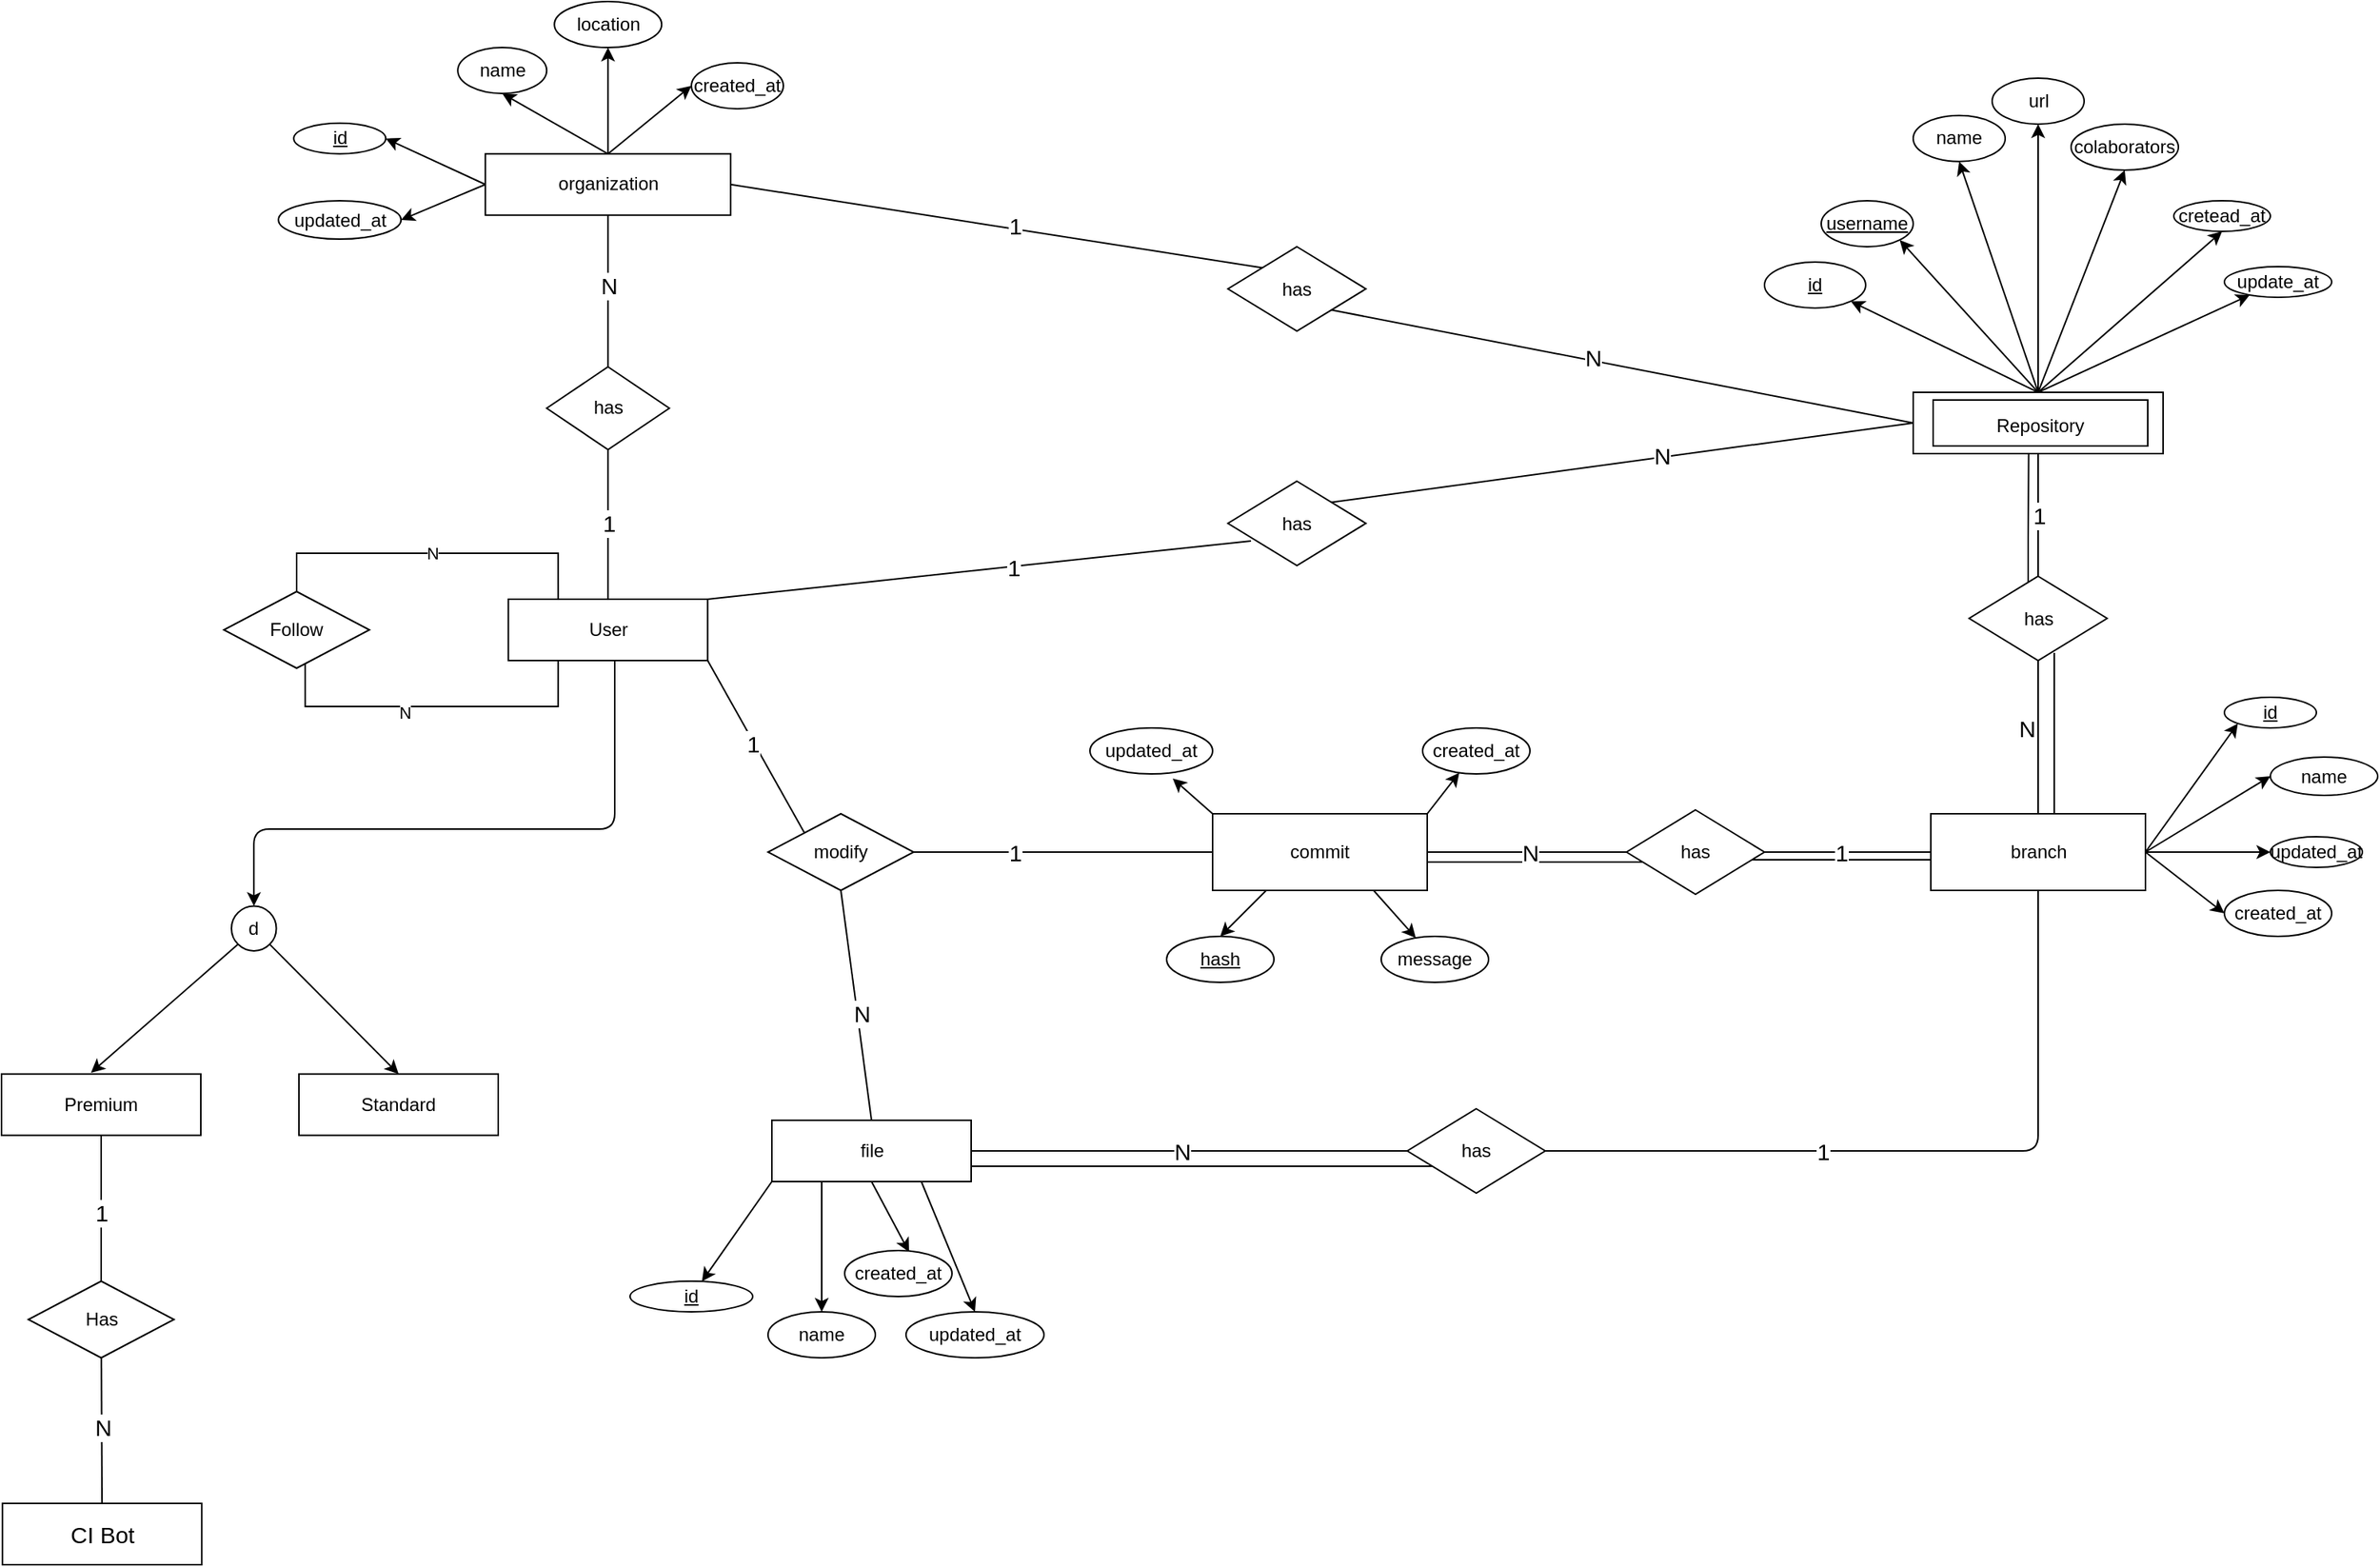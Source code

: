 <mxfile version="14.7.7" type="github">
  <diagram id="TYsEaEMNFWNOag3v1iif" name="Page-1">
    <mxGraphModel dx="2500" dy="954" grid="1" gridSize="10" guides="1" tooltips="1" connect="1" arrows="1" fold="1" page="1" pageScale="1" pageWidth="827" pageHeight="1169" math="0" shadow="0">
      <root>
        <mxCell id="0" />
        <mxCell id="1" parent="0" />
        <mxCell id="EZ2-l9n4eVcmhHuR-73A-8" style="edgeStyle=orthogonalEdgeStyle;rounded=1;orthogonalLoop=1;jettySize=auto;html=1;entryX=0.5;entryY=0;entryDx=0;entryDy=0;" parent="1" source="ldGf9XZsLyRZcBgSeUy8-1" target="EZ2-l9n4eVcmhHuR-73A-7" edge="1">
          <mxGeometry relative="1" as="geometry">
            <Array as="points">
              <mxPoint x="160" y="550" />
              <mxPoint x="-75" y="550" />
            </Array>
          </mxGeometry>
        </mxCell>
        <mxCell id="Y0P9biqU0XknDKCg1FIJ-3" style="edgeStyle=orthogonalEdgeStyle;rounded=0;orthogonalLoop=1;jettySize=auto;html=1;entryX=0.5;entryY=0;entryDx=0;entryDy=0;endArrow=none;endFill=0;exitX=0.25;exitY=0;exitDx=0;exitDy=0;" edge="1" parent="1" source="ldGf9XZsLyRZcBgSeUy8-1" target="Y0P9biqU0XknDKCg1FIJ-2">
          <mxGeometry relative="1" as="geometry">
            <mxPoint x="115.62" y="400" as="sourcePoint" />
            <mxPoint x="-31.26" y="400" as="targetPoint" />
            <Array as="points">
              <mxPoint x="123" y="370" />
              <mxPoint x="-47" y="370" />
            </Array>
          </mxGeometry>
        </mxCell>
        <mxCell id="Y0P9biqU0XknDKCg1FIJ-5" value="N" style="edgeLabel;html=1;align=center;verticalAlign=middle;resizable=0;points=[];" vertex="1" connectable="0" parent="Y0P9biqU0XknDKCg1FIJ-3">
          <mxGeometry x="-0.267" relative="1" as="geometry">
            <mxPoint x="-30" as="offset" />
          </mxGeometry>
        </mxCell>
        <mxCell id="ldGf9XZsLyRZcBgSeUy8-1" value="User" style="whiteSpace=wrap;html=1;align=center;" parent="1" vertex="1">
          <mxGeometry x="90.62" y="400" width="130" height="40" as="geometry" />
        </mxCell>
        <mxCell id="EZ2-l9n4eVcmhHuR-73A-34" style="rounded=1;orthogonalLoop=1;jettySize=auto;html=1;entryX=1;entryY=0;entryDx=0;entryDy=0;fontSize=15;startArrow=none;startFill=0;endArrow=none;endFill=0;exitX=0.167;exitY=0.709;exitDx=0;exitDy=0;exitPerimeter=0;" parent="1" source="ldGf9XZsLyRZcBgSeUy8-25" target="ldGf9XZsLyRZcBgSeUy8-1" edge="1">
          <mxGeometry relative="1" as="geometry" />
        </mxCell>
        <mxCell id="EZ2-l9n4eVcmhHuR-73A-48" value="1" style="edgeLabel;html=1;align=center;verticalAlign=middle;resizable=0;points=[];fontSize=15;" parent="EZ2-l9n4eVcmhHuR-73A-34" vertex="1" connectable="0">
          <mxGeometry x="-0.126" relative="1" as="geometry">
            <mxPoint as="offset" />
          </mxGeometry>
        </mxCell>
        <mxCell id="EZ2-l9n4eVcmhHuR-73A-46" style="edgeStyle=none;rounded=1;orthogonalLoop=1;jettySize=auto;html=1;exitX=1;exitY=0;exitDx=0;exitDy=0;entryX=0;entryY=0.5;entryDx=0;entryDy=0;fontSize=15;startArrow=none;startFill=0;endArrow=none;endFill=0;" parent="1" source="ldGf9XZsLyRZcBgSeUy8-25" target="ldGf9XZsLyRZcBgSeUy8-41" edge="1">
          <mxGeometry relative="1" as="geometry" />
        </mxCell>
        <mxCell id="EZ2-l9n4eVcmhHuR-73A-47" value="N" style="edgeLabel;html=1;align=center;verticalAlign=middle;resizable=0;points=[];fontSize=15;" parent="EZ2-l9n4eVcmhHuR-73A-46" vertex="1" connectable="0">
          <mxGeometry x="0.2" y="1" relative="1" as="geometry">
            <mxPoint x="-13" y="1" as="offset" />
          </mxGeometry>
        </mxCell>
        <mxCell id="ldGf9XZsLyRZcBgSeUy8-25" value="has" style="shape=rhombus;perimeter=rhombusPerimeter;whiteSpace=wrap;html=1;align=center;" parent="1" vertex="1">
          <mxGeometry x="560" y="323" width="90" height="55" as="geometry" />
        </mxCell>
        <mxCell id="EZ2-l9n4eVcmhHuR-73A-33" style="rounded=1;orthogonalLoop=1;jettySize=auto;html=1;entryX=1;entryY=1;entryDx=0;entryDy=0;fontSize=15;startArrow=none;startFill=0;endArrow=none;endFill=0;exitX=0;exitY=0;exitDx=0;exitDy=0;" parent="1" source="ldGf9XZsLyRZcBgSeUy8-39" target="ldGf9XZsLyRZcBgSeUy8-1" edge="1">
          <mxGeometry relative="1" as="geometry" />
        </mxCell>
        <mxCell id="EZ2-l9n4eVcmhHuR-73A-57" value="1" style="edgeLabel;html=1;align=center;verticalAlign=middle;resizable=0;points=[];fontSize=15;" parent="EZ2-l9n4eVcmhHuR-73A-33" vertex="1" connectable="0">
          <mxGeometry x="-0.208" relative="1" as="geometry">
            <mxPoint x="-9" y="-14" as="offset" />
          </mxGeometry>
        </mxCell>
        <mxCell id="Y0P9biqU0XknDKCg1FIJ-7" style="edgeStyle=orthogonalEdgeStyle;rounded=0;orthogonalLoop=1;jettySize=auto;html=1;entryX=0;entryY=0.5;entryDx=0;entryDy=0;endArrow=none;endFill=0;" edge="1" parent="1" source="ldGf9XZsLyRZcBgSeUy8-39" target="ldGf9XZsLyRZcBgSeUy8-68">
          <mxGeometry relative="1" as="geometry" />
        </mxCell>
        <mxCell id="Y0P9biqU0XknDKCg1FIJ-8" value="1" style="edgeLabel;html=1;align=center;verticalAlign=middle;resizable=0;points=[];fontSize=15;" vertex="1" connectable="0" parent="Y0P9biqU0XknDKCg1FIJ-7">
          <mxGeometry x="-0.423" y="-3" relative="1" as="geometry">
            <mxPoint x="9" y="-3" as="offset" />
          </mxGeometry>
        </mxCell>
        <mxCell id="ldGf9XZsLyRZcBgSeUy8-39" value="modify" style="shape=rhombus;perimeter=rhombusPerimeter;whiteSpace=wrap;html=1;align=center;" parent="1" vertex="1">
          <mxGeometry x="260" y="540" width="95" height="50" as="geometry" />
        </mxCell>
        <mxCell id="ldGf9XZsLyRZcBgSeUy8-50" style="edgeStyle=none;rounded=0;orthogonalLoop=1;jettySize=auto;html=1;entryX=1;entryY=1;entryDx=0;entryDy=0;exitX=0.5;exitY=0;exitDx=0;exitDy=0;" parent="1" source="ldGf9XZsLyRZcBgSeUy8-41" target="ldGf9XZsLyRZcBgSeUy8-49" edge="1">
          <mxGeometry relative="1" as="geometry">
            <mxPoint x="1060" y="250" as="sourcePoint" />
            <mxPoint x="917" y="216" as="targetPoint" />
          </mxGeometry>
        </mxCell>
        <mxCell id="ldGf9XZsLyRZcBgSeUy8-51" style="edgeStyle=none;rounded=0;orthogonalLoop=1;jettySize=auto;html=1;exitX=0.5;exitY=0;exitDx=0;exitDy=0;entryX=0.5;entryY=1;entryDx=0;entryDy=0;" parent="1" source="ldGf9XZsLyRZcBgSeUy8-41" target="ldGf9XZsLyRZcBgSeUy8-47" edge="1">
          <mxGeometry relative="1" as="geometry" />
        </mxCell>
        <mxCell id="ldGf9XZsLyRZcBgSeUy8-52" style="edgeStyle=none;rounded=0;orthogonalLoop=1;jettySize=auto;html=1;entryX=0.5;entryY=1;entryDx=0;entryDy=0;exitX=0.5;exitY=0;exitDx=0;exitDy=0;" parent="1" source="ldGf9XZsLyRZcBgSeUy8-41" target="ldGf9XZsLyRZcBgSeUy8-46" edge="1">
          <mxGeometry relative="1" as="geometry">
            <mxPoint x="1070" y="196" as="targetPoint" />
          </mxGeometry>
        </mxCell>
        <mxCell id="ldGf9XZsLyRZcBgSeUy8-53" style="edgeStyle=none;rounded=0;orthogonalLoop=1;jettySize=auto;html=1;entryX=0.5;entryY=1;entryDx=0;entryDy=0;exitX=0.5;exitY=0;exitDx=0;exitDy=0;" parent="1" source="ldGf9XZsLyRZcBgSeUy8-41" target="ldGf9XZsLyRZcBgSeUy8-45" edge="1">
          <mxGeometry relative="1" as="geometry">
            <mxPoint x="1100" y="230" as="sourcePoint" />
          </mxGeometry>
        </mxCell>
        <mxCell id="ldGf9XZsLyRZcBgSeUy8-54" style="edgeStyle=none;rounded=0;orthogonalLoop=1;jettySize=auto;html=1;exitX=0.5;exitY=0;exitDx=0;exitDy=0;entryX=0.5;entryY=1;entryDx=0;entryDy=0;" parent="1" source="ldGf9XZsLyRZcBgSeUy8-41" target="ldGf9XZsLyRZcBgSeUy8-44" edge="1">
          <mxGeometry relative="1" as="geometry" />
        </mxCell>
        <mxCell id="ldGf9XZsLyRZcBgSeUy8-55" style="edgeStyle=none;rounded=0;orthogonalLoop=1;jettySize=auto;html=1;exitX=0.5;exitY=0;exitDx=0;exitDy=0;" parent="1" source="ldGf9XZsLyRZcBgSeUy8-41" target="ldGf9XZsLyRZcBgSeUy8-43" edge="1">
          <mxGeometry relative="1" as="geometry" />
        </mxCell>
        <mxCell id="ldGf9XZsLyRZcBgSeUy8-43" value="update_at" style="ellipse;whiteSpace=wrap;html=1;align=center;" parent="1" vertex="1">
          <mxGeometry x="1210" y="183" width="70" height="20" as="geometry" />
        </mxCell>
        <mxCell id="ldGf9XZsLyRZcBgSeUy8-44" value="cretead_at" style="ellipse;whiteSpace=wrap;html=1;align=center;" parent="1" vertex="1">
          <mxGeometry x="1177" y="140" width="63" height="20" as="geometry" />
        </mxCell>
        <mxCell id="ldGf9XZsLyRZcBgSeUy8-45" value="colaborators" style="ellipse;whiteSpace=wrap;html=1;align=center;" parent="1" vertex="1">
          <mxGeometry x="1110" y="90" width="70" height="30" as="geometry" />
        </mxCell>
        <mxCell id="ldGf9XZsLyRZcBgSeUy8-46" value="url" style="ellipse;whiteSpace=wrap;html=1;align=center;" parent="1" vertex="1">
          <mxGeometry x="1058.5" y="60" width="60" height="30" as="geometry" />
        </mxCell>
        <mxCell id="ldGf9XZsLyRZcBgSeUy8-47" value="name" style="ellipse;whiteSpace=wrap;html=1;align=center;" parent="1" vertex="1">
          <mxGeometry x="1007" y="84.38" width="60" height="30" as="geometry" />
        </mxCell>
        <mxCell id="ldGf9XZsLyRZcBgSeUy8-49" value="id" style="ellipse;whiteSpace=wrap;html=1;align=center;fontStyle=4;" parent="1" vertex="1">
          <mxGeometry x="910" y="180" width="66" height="30" as="geometry" />
        </mxCell>
        <mxCell id="ldGf9XZsLyRZcBgSeUy8-62" style="edgeStyle=none;rounded=0;orthogonalLoop=1;jettySize=auto;html=1;exitX=0;exitY=1;exitDx=0;exitDy=0;" parent="1" source="ldGf9XZsLyRZcBgSeUy8-56" target="ldGf9XZsLyRZcBgSeUy8-61" edge="1">
          <mxGeometry relative="1" as="geometry" />
        </mxCell>
        <mxCell id="ldGf9XZsLyRZcBgSeUy8-63" style="edgeStyle=none;rounded=0;orthogonalLoop=1;jettySize=auto;html=1;exitX=0.25;exitY=1;exitDx=0;exitDy=0;entryX=0.5;entryY=0;entryDx=0;entryDy=0;" parent="1" source="ldGf9XZsLyRZcBgSeUy8-56" target="ldGf9XZsLyRZcBgSeUy8-59" edge="1">
          <mxGeometry relative="1" as="geometry" />
        </mxCell>
        <mxCell id="ldGf9XZsLyRZcBgSeUy8-64" style="edgeStyle=none;rounded=0;orthogonalLoop=1;jettySize=auto;html=1;exitX=0.5;exitY=1;exitDx=0;exitDy=0;entryX=0.6;entryY=0.033;entryDx=0;entryDy=0;entryPerimeter=0;" parent="1" source="ldGf9XZsLyRZcBgSeUy8-56" target="ldGf9XZsLyRZcBgSeUy8-58" edge="1">
          <mxGeometry relative="1" as="geometry" />
        </mxCell>
        <mxCell id="ldGf9XZsLyRZcBgSeUy8-65" style="edgeStyle=none;rounded=0;orthogonalLoop=1;jettySize=auto;html=1;exitX=0.75;exitY=1;exitDx=0;exitDy=0;entryX=0.5;entryY=0;entryDx=0;entryDy=0;" parent="1" source="ldGf9XZsLyRZcBgSeUy8-56" target="ldGf9XZsLyRZcBgSeUy8-57" edge="1">
          <mxGeometry relative="1" as="geometry" />
        </mxCell>
        <mxCell id="EZ2-l9n4eVcmhHuR-73A-3" style="edgeStyle=orthogonalEdgeStyle;rounded=1;orthogonalLoop=1;jettySize=auto;html=1;exitX=1;exitY=0.5;exitDx=0;exitDy=0;entryX=0;entryY=0.5;entryDx=0;entryDy=0;endArrow=none;endFill=0;" parent="1" source="ldGf9XZsLyRZcBgSeUy8-56" target="EZ2-l9n4eVcmhHuR-73A-1" edge="1">
          <mxGeometry relative="1" as="geometry" />
        </mxCell>
        <mxCell id="EZ2-l9n4eVcmhHuR-73A-60" value="N" style="edgeLabel;html=1;align=center;verticalAlign=middle;resizable=0;points=[];fontSize=15;" parent="EZ2-l9n4eVcmhHuR-73A-3" vertex="1" connectable="0">
          <mxGeometry x="-0.083" relative="1" as="geometry">
            <mxPoint x="7" as="offset" />
          </mxGeometry>
        </mxCell>
        <mxCell id="Y0P9biqU0XknDKCg1FIJ-17" style="edgeStyle=orthogonalEdgeStyle;rounded=0;orthogonalLoop=1;jettySize=auto;html=1;entryX=0;entryY=0.5;entryDx=0;entryDy=0;fontSize=15;endArrow=none;endFill=0;" edge="1" parent="1" source="ldGf9XZsLyRZcBgSeUy8-56" target="EZ2-l9n4eVcmhHuR-73A-1">
          <mxGeometry relative="1" as="geometry">
            <Array as="points">
              <mxPoint x="700" y="770" />
              <mxPoint x="700" y="760" />
            </Array>
          </mxGeometry>
        </mxCell>
        <mxCell id="ldGf9XZsLyRZcBgSeUy8-56" value="file " style="whiteSpace=wrap;html=1;align=center;" parent="1" vertex="1">
          <mxGeometry x="262.5" y="740" width="130" height="40" as="geometry" />
        </mxCell>
        <mxCell id="ldGf9XZsLyRZcBgSeUy8-57" value="updated_at" style="ellipse;whiteSpace=wrap;html=1;align=center;" parent="1" vertex="1">
          <mxGeometry x="350" y="865" width="90" height="30" as="geometry" />
        </mxCell>
        <mxCell id="ldGf9XZsLyRZcBgSeUy8-58" value="created_at" style="ellipse;whiteSpace=wrap;html=1;align=center;" parent="1" vertex="1">
          <mxGeometry x="310" y="825" width="70" height="30" as="geometry" />
        </mxCell>
        <mxCell id="ldGf9XZsLyRZcBgSeUy8-59" value="name" style="ellipse;whiteSpace=wrap;html=1;align=center;" parent="1" vertex="1">
          <mxGeometry x="260" y="865" width="70" height="30" as="geometry" />
        </mxCell>
        <mxCell id="ldGf9XZsLyRZcBgSeUy8-61" value="id" style="ellipse;whiteSpace=wrap;html=1;align=center;fontStyle=4;" parent="1" vertex="1">
          <mxGeometry x="170" y="845" width="80" height="20" as="geometry" />
        </mxCell>
        <mxCell id="ldGf9XZsLyRZcBgSeUy8-67" value="" style="endArrow=none;html=1;rounded=0;entryX=0.5;entryY=0;entryDx=0;entryDy=0;exitX=0.5;exitY=1;exitDx=0;exitDy=0;" parent="1" source="ldGf9XZsLyRZcBgSeUy8-39" target="ldGf9XZsLyRZcBgSeUy8-56" edge="1">
          <mxGeometry relative="1" as="geometry">
            <mxPoint x="334.5" y="585" as="sourcePoint" />
            <mxPoint x="334.5" y="725" as="targetPoint" />
          </mxGeometry>
        </mxCell>
        <mxCell id="EZ2-l9n4eVcmhHuR-73A-56" value="N" style="edgeLabel;html=1;align=center;verticalAlign=middle;resizable=0;points=[];fontSize=15;" parent="ldGf9XZsLyRZcBgSeUy8-67" vertex="1" connectable="0">
          <mxGeometry x="0.32" y="1" relative="1" as="geometry">
            <mxPoint x="-1" y="-19" as="offset" />
          </mxGeometry>
        </mxCell>
        <mxCell id="ldGf9XZsLyRZcBgSeUy8-74" style="edgeStyle=none;rounded=0;orthogonalLoop=1;jettySize=auto;html=1;exitX=0.25;exitY=1;exitDx=0;exitDy=0;entryX=0.5;entryY=0;entryDx=0;entryDy=0;" parent="1" source="ldGf9XZsLyRZcBgSeUy8-68" target="ldGf9XZsLyRZcBgSeUy8-69" edge="1">
          <mxGeometry relative="1" as="geometry" />
        </mxCell>
        <mxCell id="ldGf9XZsLyRZcBgSeUy8-75" style="edgeStyle=none;rounded=0;orthogonalLoop=1;jettySize=auto;html=1;exitX=0.75;exitY=1;exitDx=0;exitDy=0;" parent="1" source="ldGf9XZsLyRZcBgSeUy8-68" target="ldGf9XZsLyRZcBgSeUy8-73" edge="1">
          <mxGeometry relative="1" as="geometry" />
        </mxCell>
        <mxCell id="ldGf9XZsLyRZcBgSeUy8-76" style="edgeStyle=none;rounded=0;orthogonalLoop=1;jettySize=auto;html=1;exitX=1;exitY=0;exitDx=0;exitDy=0;" parent="1" source="ldGf9XZsLyRZcBgSeUy8-68" target="ldGf9XZsLyRZcBgSeUy8-72" edge="1">
          <mxGeometry relative="1" as="geometry" />
        </mxCell>
        <mxCell id="ldGf9XZsLyRZcBgSeUy8-77" style="edgeStyle=none;rounded=0;orthogonalLoop=1;jettySize=auto;html=1;exitX=0;exitY=0;exitDx=0;exitDy=0;entryX=0.675;entryY=1.1;entryDx=0;entryDy=0;entryPerimeter=0;" parent="1" source="ldGf9XZsLyRZcBgSeUy8-68" target="ldGf9XZsLyRZcBgSeUy8-71" edge="1">
          <mxGeometry relative="1" as="geometry" />
        </mxCell>
        <mxCell id="ldGf9XZsLyRZcBgSeUy8-68" value="commit" style="whiteSpace=wrap;html=1;align=center;" parent="1" vertex="1">
          <mxGeometry x="550" y="540" width="140" height="50" as="geometry" />
        </mxCell>
        <mxCell id="ldGf9XZsLyRZcBgSeUy8-69" value="hash" style="ellipse;whiteSpace=wrap;html=1;align=center;fontStyle=4;" parent="1" vertex="1">
          <mxGeometry x="520" y="620" width="70" height="30" as="geometry" />
        </mxCell>
        <mxCell id="ldGf9XZsLyRZcBgSeUy8-71" value="updated_at" style="ellipse;whiteSpace=wrap;html=1;align=center;" parent="1" vertex="1">
          <mxGeometry x="470" y="484" width="80" height="30" as="geometry" />
        </mxCell>
        <mxCell id="ldGf9XZsLyRZcBgSeUy8-72" value="created_at" style="ellipse;whiteSpace=wrap;html=1;align=center;" parent="1" vertex="1">
          <mxGeometry x="687" y="484" width="70" height="30" as="geometry" />
        </mxCell>
        <mxCell id="ldGf9XZsLyRZcBgSeUy8-73" value="message" style="ellipse;whiteSpace=wrap;html=1;align=center;" parent="1" vertex="1">
          <mxGeometry x="660" y="620" width="70" height="30" as="geometry" />
        </mxCell>
        <mxCell id="ldGf9XZsLyRZcBgSeUy8-80" style="edgeStyle=none;rounded=0;orthogonalLoop=1;jettySize=auto;html=1;entryX=0.5;entryY=0;entryDx=0;entryDy=0;" parent="1" source="ldGf9XZsLyRZcBgSeUy8-68" target="ldGf9XZsLyRZcBgSeUy8-68" edge="1">
          <mxGeometry relative="1" as="geometry" />
        </mxCell>
        <mxCell id="Y0P9biqU0XknDKCg1FIJ-15" style="edgeStyle=orthogonalEdgeStyle;rounded=0;orthogonalLoop=1;jettySize=auto;html=1;entryX=1.004;entryY=0.63;entryDx=0;entryDy=0;entryPerimeter=0;fontSize=15;endArrow=none;endFill=0;" edge="1" parent="1" source="ldGf9XZsLyRZcBgSeUy8-81" target="ldGf9XZsLyRZcBgSeUy8-68">
          <mxGeometry relative="1" as="geometry">
            <Array as="points">
              <mxPoint x="755" y="572" />
            </Array>
          </mxGeometry>
        </mxCell>
        <mxCell id="Y0P9biqU0XknDKCg1FIJ-16" style="edgeStyle=orthogonalEdgeStyle;rounded=0;orthogonalLoop=1;jettySize=auto;html=1;entryX=0;entryY=0.5;entryDx=0;entryDy=0;fontSize=15;endArrow=none;endFill=0;" edge="1" parent="1" source="ldGf9XZsLyRZcBgSeUy8-81" target="ldGf9XZsLyRZcBgSeUy8-94">
          <mxGeometry relative="1" as="geometry">
            <Array as="points">
              <mxPoint x="1019" y="570" />
            </Array>
          </mxGeometry>
        </mxCell>
        <mxCell id="ldGf9XZsLyRZcBgSeUy8-81" value="has" style="shape=rhombus;perimeter=rhombusPerimeter;whiteSpace=wrap;html=1;align=center;" parent="1" vertex="1">
          <mxGeometry x="820" y="537.5" width="90" height="55" as="geometry" />
        </mxCell>
        <mxCell id="ldGf9XZsLyRZcBgSeUy8-86" style="edgeStyle=none;rounded=0;orthogonalLoop=1;jettySize=auto;html=1;exitX=0;exitY=0.5;exitDx=0;exitDy=0;entryX=1;entryY=0.5;entryDx=0;entryDy=0;" parent="1" source="ldGf9XZsLyRZcBgSeUy8-82" target="ldGf9XZsLyRZcBgSeUy8-83" edge="1">
          <mxGeometry relative="1" as="geometry" />
        </mxCell>
        <mxCell id="ldGf9XZsLyRZcBgSeUy8-87" style="edgeStyle=none;rounded=0;orthogonalLoop=1;jettySize=auto;html=1;exitX=0.5;exitY=0;exitDx=0;exitDy=0;entryX=0.5;entryY=1;entryDx=0;entryDy=0;" parent="1" source="ldGf9XZsLyRZcBgSeUy8-82" target="ldGf9XZsLyRZcBgSeUy8-84" edge="1">
          <mxGeometry relative="1" as="geometry" />
        </mxCell>
        <mxCell id="ldGf9XZsLyRZcBgSeUy8-88" style="edgeStyle=none;rounded=0;orthogonalLoop=1;jettySize=auto;html=1;exitX=0.5;exitY=0;exitDx=0;exitDy=0;" parent="1" source="ldGf9XZsLyRZcBgSeUy8-82" target="ldGf9XZsLyRZcBgSeUy8-85" edge="1">
          <mxGeometry relative="1" as="geometry" />
        </mxCell>
        <mxCell id="ldGf9XZsLyRZcBgSeUy8-90" style="edgeStyle=none;rounded=0;orthogonalLoop=1;jettySize=auto;html=1;exitX=0.5;exitY=0;exitDx=0;exitDy=0;entryX=0;entryY=0.5;entryDx=0;entryDy=0;" parent="1" source="ldGf9XZsLyRZcBgSeUy8-82" target="ldGf9XZsLyRZcBgSeUy8-89" edge="1">
          <mxGeometry relative="1" as="geometry">
            <mxPoint x="310.62" y="89.38" as="targetPoint" />
          </mxGeometry>
        </mxCell>
        <mxCell id="ldGf9XZsLyRZcBgSeUy8-92" style="edgeStyle=none;rounded=0;orthogonalLoop=1;jettySize=auto;html=1;exitX=0;exitY=0.5;exitDx=0;exitDy=0;entryX=1;entryY=0.5;entryDx=0;entryDy=0;" parent="1" source="ldGf9XZsLyRZcBgSeUy8-82" target="ldGf9XZsLyRZcBgSeUy8-91" edge="1">
          <mxGeometry relative="1" as="geometry">
            <mxPoint x="40.62" y="121.88" as="targetPoint" />
          </mxGeometry>
        </mxCell>
        <mxCell id="ldGf9XZsLyRZcBgSeUy8-82" value="organization" style="whiteSpace=wrap;html=1;align=center;" parent="1" vertex="1">
          <mxGeometry x="75.62" y="109.38" width="160" height="40" as="geometry" />
        </mxCell>
        <mxCell id="ldGf9XZsLyRZcBgSeUy8-83" value="id" style="ellipse;whiteSpace=wrap;html=1;align=center;fontStyle=4;" parent="1" vertex="1">
          <mxGeometry x="-49.38" y="89.38" width="60" height="20" as="geometry" />
        </mxCell>
        <mxCell id="ldGf9XZsLyRZcBgSeUy8-84" value="name" style="ellipse;whiteSpace=wrap;html=1;align=center;" parent="1" vertex="1">
          <mxGeometry x="57.62" y="40.0" width="58" height="30" as="geometry" />
        </mxCell>
        <mxCell id="ldGf9XZsLyRZcBgSeUy8-85" value="location" style="ellipse;whiteSpace=wrap;html=1;align=center;" parent="1" vertex="1">
          <mxGeometry x="120.62" y="10.0" width="70" height="30" as="geometry" />
        </mxCell>
        <mxCell id="ldGf9XZsLyRZcBgSeUy8-89" value="created_at" style="ellipse;whiteSpace=wrap;html=1;align=center;" parent="1" vertex="1">
          <mxGeometry x="210" y="50.0" width="60" height="30" as="geometry" />
        </mxCell>
        <mxCell id="ldGf9XZsLyRZcBgSeUy8-91" value="updated_at" style="ellipse;whiteSpace=wrap;html=1;align=center;" parent="1" vertex="1">
          <mxGeometry x="-59.38" y="140" width="80" height="25" as="geometry" />
        </mxCell>
        <mxCell id="ldGf9XZsLyRZcBgSeUy8-97" style="edgeStyle=none;rounded=0;orthogonalLoop=1;jettySize=auto;html=1;exitX=1;exitY=0.5;exitDx=0;exitDy=0;entryX=0;entryY=1;entryDx=0;entryDy=0;" parent="1" source="ldGf9XZsLyRZcBgSeUy8-94" target="ldGf9XZsLyRZcBgSeUy8-95" edge="1">
          <mxGeometry relative="1" as="geometry" />
        </mxCell>
        <mxCell id="ldGf9XZsLyRZcBgSeUy8-98" style="edgeStyle=none;rounded=0;orthogonalLoop=1;jettySize=auto;html=1;exitX=1;exitY=0.5;exitDx=0;exitDy=0;entryX=0;entryY=0.5;entryDx=0;entryDy=0;" parent="1" source="ldGf9XZsLyRZcBgSeUy8-94" target="ldGf9XZsLyRZcBgSeUy8-96" edge="1">
          <mxGeometry relative="1" as="geometry" />
        </mxCell>
        <mxCell id="ldGf9XZsLyRZcBgSeUy8-100" style="edgeStyle=none;rounded=0;orthogonalLoop=1;jettySize=auto;html=1;exitX=1;exitY=0.5;exitDx=0;exitDy=0;entryX=0;entryY=0.5;entryDx=0;entryDy=0;" parent="1" source="ldGf9XZsLyRZcBgSeUy8-94" target="ldGf9XZsLyRZcBgSeUy8-99" edge="1">
          <mxGeometry relative="1" as="geometry" />
        </mxCell>
        <mxCell id="ldGf9XZsLyRZcBgSeUy8-102" style="edgeStyle=none;rounded=0;orthogonalLoop=1;jettySize=auto;html=1;exitX=1;exitY=0.5;exitDx=0;exitDy=0;entryX=0;entryY=0.5;entryDx=0;entryDy=0;" parent="1" source="ldGf9XZsLyRZcBgSeUy8-94" target="ldGf9XZsLyRZcBgSeUy8-101" edge="1">
          <mxGeometry relative="1" as="geometry" />
        </mxCell>
        <mxCell id="EZ2-l9n4eVcmhHuR-73A-2" style="edgeStyle=orthogonalEdgeStyle;orthogonalLoop=1;jettySize=auto;html=1;exitX=0.5;exitY=1;exitDx=0;exitDy=0;entryX=1;entryY=0.5;entryDx=0;entryDy=0;rounded=1;endArrow=none;endFill=0;" parent="1" source="ldGf9XZsLyRZcBgSeUy8-94" target="EZ2-l9n4eVcmhHuR-73A-1" edge="1">
          <mxGeometry relative="1" as="geometry" />
        </mxCell>
        <mxCell id="EZ2-l9n4eVcmhHuR-73A-61" value="1" style="edgeLabel;html=1;align=center;verticalAlign=middle;resizable=0;points=[];fontSize=15;" parent="EZ2-l9n4eVcmhHuR-73A-2" vertex="1" connectable="0">
          <mxGeometry x="0.552" y="-2" relative="1" as="geometry">
            <mxPoint x="71" y="2" as="offset" />
          </mxGeometry>
        </mxCell>
        <mxCell id="EZ2-l9n4eVcmhHuR-73A-16" value="" style="edgeStyle=none;rounded=1;orthogonalLoop=1;jettySize=auto;html=1;endArrow=none;endFill=0;startArrow=none;startFill=0;" parent="1" source="ldGf9XZsLyRZcBgSeUy8-94" target="Y7WxunnAGhrs0RHYik_--15" edge="1">
          <mxGeometry relative="1" as="geometry" />
        </mxCell>
        <mxCell id="EZ2-l9n4eVcmhHuR-73A-17" value="N" style="edgeLabel;html=1;align=center;verticalAlign=middle;resizable=0;points=[];fontSize=15;" parent="EZ2-l9n4eVcmhHuR-73A-16" vertex="1" connectable="0">
          <mxGeometry x="0.441" y="-1" relative="1" as="geometry">
            <mxPoint x="-9" y="16" as="offset" />
          </mxGeometry>
        </mxCell>
        <mxCell id="Y0P9biqU0XknDKCg1FIJ-11" style="edgeStyle=orthogonalEdgeStyle;rounded=0;orthogonalLoop=1;jettySize=auto;html=1;entryX=0.617;entryY=0.909;entryDx=0;entryDy=0;entryPerimeter=0;fontSize=15;endArrow=none;endFill=0;" edge="1" parent="1" source="ldGf9XZsLyRZcBgSeUy8-94" target="Y7WxunnAGhrs0RHYik_--15">
          <mxGeometry relative="1" as="geometry">
            <Array as="points">
              <mxPoint x="1099" y="470" />
              <mxPoint x="1099" y="470" />
            </Array>
          </mxGeometry>
        </mxCell>
        <mxCell id="ldGf9XZsLyRZcBgSeUy8-94" value="branch" style="whiteSpace=wrap;html=1;align=center;" parent="1" vertex="1">
          <mxGeometry x="1018.5" y="540" width="140" height="50" as="geometry" />
        </mxCell>
        <mxCell id="ldGf9XZsLyRZcBgSeUy8-95" value="id" style="ellipse;whiteSpace=wrap;html=1;align=center;fontStyle=4;" parent="1" vertex="1">
          <mxGeometry x="1210" y="464" width="60" height="20" as="geometry" />
        </mxCell>
        <mxCell id="ldGf9XZsLyRZcBgSeUy8-96" value="name" style="ellipse;whiteSpace=wrap;html=1;align=center;" parent="1" vertex="1">
          <mxGeometry x="1240" y="503" width="70" height="25" as="geometry" />
        </mxCell>
        <mxCell id="ldGf9XZsLyRZcBgSeUy8-99" value="updated_at" style="ellipse;whiteSpace=wrap;html=1;align=center;" parent="1" vertex="1">
          <mxGeometry x="1240" y="555" width="60" height="20" as="geometry" />
        </mxCell>
        <mxCell id="ldGf9XZsLyRZcBgSeUy8-101" value="created_at" style="ellipse;whiteSpace=wrap;html=1;align=center;" parent="1" vertex="1">
          <mxGeometry x="1210" y="590" width="70" height="30" as="geometry" />
        </mxCell>
        <mxCell id="ldGf9XZsLyRZcBgSeUy8-106" value="" style="endArrow=none;html=1;rounded=0;exitX=1;exitY=0.5;exitDx=0;exitDy=0;" parent="1" source="ldGf9XZsLyRZcBgSeUy8-68" target="ldGf9XZsLyRZcBgSeUy8-81" edge="1">
          <mxGeometry relative="1" as="geometry">
            <mxPoint x="700" y="555" as="sourcePoint" />
            <mxPoint x="631.5" y="732.5" as="targetPoint" />
          </mxGeometry>
        </mxCell>
        <mxCell id="EZ2-l9n4eVcmhHuR-73A-58" value="N" style="edgeLabel;html=1;align=center;verticalAlign=middle;resizable=0;points=[];fontSize=15;" parent="ldGf9XZsLyRZcBgSeUy8-106" vertex="1" connectable="0">
          <mxGeometry x="0.469" y="-2" relative="1" as="geometry">
            <mxPoint x="-29" y="-2" as="offset" />
          </mxGeometry>
        </mxCell>
        <mxCell id="ldGf9XZsLyRZcBgSeUy8-107" value="" style="edgeStyle=entityRelationEdgeStyle;fontSize=12;html=1;endArrow=none;endFill=0;entryX=0;entryY=0.5;entryDx=0;entryDy=0;exitX=1;exitY=0.5;exitDx=0;exitDy=0;" parent="1" source="ldGf9XZsLyRZcBgSeUy8-81" target="ldGf9XZsLyRZcBgSeUy8-94" edge="1">
          <mxGeometry width="100" height="100" relative="1" as="geometry">
            <mxPoint x="780" y="685" as="sourcePoint" />
            <mxPoint x="880" y="585" as="targetPoint" />
          </mxGeometry>
        </mxCell>
        <mxCell id="EZ2-l9n4eVcmhHuR-73A-59" value="1" style="edgeLabel;html=1;align=center;verticalAlign=middle;resizable=0;points=[];fontSize=15;" parent="ldGf9XZsLyRZcBgSeUy8-107" vertex="1" connectable="0">
          <mxGeometry x="-0.453" relative="1" as="geometry">
            <mxPoint x="20" as="offset" />
          </mxGeometry>
        </mxCell>
        <mxCell id="EZ2-l9n4eVcmhHuR-73A-42" style="edgeStyle=none;rounded=1;orthogonalLoop=1;jettySize=auto;html=1;entryX=0.5;entryY=1;entryDx=0;entryDy=0;fontSize=15;startArrow=none;startFill=0;endArrow=none;endFill=0;" parent="1" source="Y7WxunnAGhrs0RHYik_--12" target="ldGf9XZsLyRZcBgSeUy8-82" edge="1">
          <mxGeometry relative="1" as="geometry" />
        </mxCell>
        <mxCell id="EZ2-l9n4eVcmhHuR-73A-43" value="N" style="edgeLabel;html=1;align=center;verticalAlign=middle;resizable=0;points=[];fontSize=15;" parent="EZ2-l9n4eVcmhHuR-73A-42" vertex="1" connectable="0">
          <mxGeometry x="0.18" y="-1" relative="1" as="geometry">
            <mxPoint x="-1" y="5" as="offset" />
          </mxGeometry>
        </mxCell>
        <mxCell id="EZ2-l9n4eVcmhHuR-73A-44" style="edgeStyle=none;rounded=1;orthogonalLoop=1;jettySize=auto;html=1;entryX=0.5;entryY=0;entryDx=0;entryDy=0;fontSize=15;startArrow=none;startFill=0;endArrow=none;endFill=0;" parent="1" source="Y7WxunnAGhrs0RHYik_--12" target="ldGf9XZsLyRZcBgSeUy8-1" edge="1">
          <mxGeometry relative="1" as="geometry" />
        </mxCell>
        <mxCell id="EZ2-l9n4eVcmhHuR-73A-45" value="1" style="edgeLabel;html=1;align=center;verticalAlign=middle;resizable=0;points=[];fontSize=15;" parent="EZ2-l9n4eVcmhHuR-73A-44" vertex="1" connectable="0">
          <mxGeometry x="-0.35" y="-1" relative="1" as="geometry">
            <mxPoint x="1" y="16" as="offset" />
          </mxGeometry>
        </mxCell>
        <mxCell id="Y7WxunnAGhrs0RHYik_--12" value="has" style="rhombus;whiteSpace=wrap;html=1;" parent="1" vertex="1">
          <mxGeometry x="115.62" y="248.38" width="80" height="54" as="geometry" />
        </mxCell>
        <mxCell id="EZ2-l9n4eVcmhHuR-73A-14" style="edgeStyle=none;rounded=1;orthogonalLoop=1;jettySize=auto;html=1;exitX=0.5;exitY=0;exitDx=0;exitDy=0;entryX=0.5;entryY=1;entryDx=0;entryDy=0;endArrow=none;endFill=0;" parent="1" source="Y7WxunnAGhrs0RHYik_--15" target="ldGf9XZsLyRZcBgSeUy8-41" edge="1">
          <mxGeometry relative="1" as="geometry" />
        </mxCell>
        <mxCell id="EZ2-l9n4eVcmhHuR-73A-18" value="1" style="edgeLabel;html=1;align=center;verticalAlign=middle;resizable=0;points=[];fontSize=15;" parent="EZ2-l9n4eVcmhHuR-73A-14" vertex="1" connectable="0">
          <mxGeometry x="0.472" relative="1" as="geometry">
            <mxPoint y="19" as="offset" />
          </mxGeometry>
        </mxCell>
        <mxCell id="Y0P9biqU0XknDKCg1FIJ-13" style="edgeStyle=orthogonalEdgeStyle;rounded=0;orthogonalLoop=1;jettySize=auto;html=1;entryX=0.462;entryY=1.003;entryDx=0;entryDy=0;entryPerimeter=0;fontSize=15;endArrow=none;endFill=0;" edge="1" parent="1" source="Y7WxunnAGhrs0RHYik_--15" target="ldGf9XZsLyRZcBgSeUy8-41">
          <mxGeometry relative="1" as="geometry">
            <Array as="points">
              <mxPoint x="1082" y="360" />
              <mxPoint x="1082" y="360" />
            </Array>
          </mxGeometry>
        </mxCell>
        <mxCell id="Y7WxunnAGhrs0RHYik_--15" value="has" style="shape=rhombus;perimeter=rhombusPerimeter;whiteSpace=wrap;html=1;align=center;" parent="1" vertex="1">
          <mxGeometry x="1043.5" y="385" width="90" height="55" as="geometry" />
        </mxCell>
        <mxCell id="EZ2-l9n4eVcmhHuR-73A-1" value="has" style="shape=rhombus;perimeter=rhombusPerimeter;whiteSpace=wrap;html=1;align=center;" parent="1" vertex="1">
          <mxGeometry x="677" y="732.5" width="90" height="55" as="geometry" />
        </mxCell>
        <mxCell id="EZ2-l9n4eVcmhHuR-73A-11" style="rounded=1;orthogonalLoop=1;jettySize=auto;html=1;entryX=0.449;entryY=-0.021;entryDx=0;entryDy=0;entryPerimeter=0;exitX=0;exitY=1;exitDx=0;exitDy=0;" parent="1" source="EZ2-l9n4eVcmhHuR-73A-7" target="EZ2-l9n4eVcmhHuR-73A-9" edge="1">
          <mxGeometry relative="1" as="geometry" />
        </mxCell>
        <mxCell id="EZ2-l9n4eVcmhHuR-73A-12" style="edgeStyle=none;rounded=1;orthogonalLoop=1;jettySize=auto;html=1;entryX=0.5;entryY=0;entryDx=0;entryDy=0;" parent="1" source="EZ2-l9n4eVcmhHuR-73A-7" target="EZ2-l9n4eVcmhHuR-73A-10" edge="1">
          <mxGeometry relative="1" as="geometry" />
        </mxCell>
        <mxCell id="EZ2-l9n4eVcmhHuR-73A-7" value="d" style="ellipse;whiteSpace=wrap;html=1;aspect=fixed;" parent="1" vertex="1">
          <mxGeometry x="-90" y="600.19" width="29.25" height="29.25" as="geometry" />
        </mxCell>
        <mxCell id="EZ2-l9n4eVcmhHuR-73A-38" style="edgeStyle=none;rounded=1;orthogonalLoop=1;jettySize=auto;html=1;entryX=0.5;entryY=0;entryDx=0;entryDy=0;fontSize=15;startArrow=none;startFill=0;endArrow=none;endFill=0;" parent="1" source="EZ2-l9n4eVcmhHuR-73A-9" target="EZ2-l9n4eVcmhHuR-73A-37" edge="1">
          <mxGeometry relative="1" as="geometry" />
        </mxCell>
        <mxCell id="EZ2-l9n4eVcmhHuR-73A-63" value="1" style="edgeLabel;html=1;align=center;verticalAlign=middle;resizable=0;points=[];fontSize=15;" parent="EZ2-l9n4eVcmhHuR-73A-38" vertex="1" connectable="0">
          <mxGeometry x="-0.366" y="-1" relative="1" as="geometry">
            <mxPoint x="1" y="20" as="offset" />
          </mxGeometry>
        </mxCell>
        <mxCell id="EZ2-l9n4eVcmhHuR-73A-9" value="Premium" style="whiteSpace=wrap;html=1;align=center;" parent="1" vertex="1">
          <mxGeometry x="-240" y="709.81" width="130" height="40" as="geometry" />
        </mxCell>
        <mxCell id="EZ2-l9n4eVcmhHuR-73A-10" value="Standard" style="whiteSpace=wrap;html=1;align=center;" parent="1" vertex="1">
          <mxGeometry x="-46" y="709.81" width="130" height="40" as="geometry" />
        </mxCell>
        <mxCell id="EZ2-l9n4eVcmhHuR-73A-24" value="" style="group" parent="1" vertex="1" connectable="0">
          <mxGeometry x="1007" y="265" width="163" height="40" as="geometry" />
        </mxCell>
        <mxCell id="ldGf9XZsLyRZcBgSeUy8-41" value="repository" style="whiteSpace=wrap;html=1;align=center;" parent="EZ2-l9n4eVcmhHuR-73A-24" vertex="1">
          <mxGeometry width="163" height="40" as="geometry" />
        </mxCell>
        <mxCell id="EZ2-l9n4eVcmhHuR-73A-23" value="&lt;font style=&quot;font-size: 12px&quot;&gt;Repository&lt;/font&gt;" style="rounded=0;whiteSpace=wrap;html=1;fontSize=15;gradientColor=none;" parent="EZ2-l9n4eVcmhHuR-73A-24" vertex="1">
          <mxGeometry x="13" y="5" width="140" height="30" as="geometry" />
        </mxCell>
        <mxCell id="EZ2-l9n4eVcmhHuR-73A-25" value="&lt;u&gt;username&lt;/u&gt;" style="ellipse;whiteSpace=wrap;html=1;align=center;" parent="1" vertex="1">
          <mxGeometry x="947" y="140" width="60" height="30" as="geometry" />
        </mxCell>
        <mxCell id="EZ2-l9n4eVcmhHuR-73A-27" style="edgeStyle=none;rounded=0;orthogonalLoop=1;jettySize=auto;html=1;exitX=0.5;exitY=0;exitDx=0;exitDy=0;entryX=1;entryY=1;entryDx=0;entryDy=0;" parent="1" source="ldGf9XZsLyRZcBgSeUy8-41" target="EZ2-l9n4eVcmhHuR-73A-25" edge="1">
          <mxGeometry relative="1" as="geometry">
            <mxPoint x="1017.75" y="308" as="sourcePoint" />
            <mxPoint x="983.5" y="203" as="targetPoint" />
          </mxGeometry>
        </mxCell>
        <mxCell id="EZ2-l9n4eVcmhHuR-73A-36" value="CI Bot" style="rounded=0;whiteSpace=wrap;html=1;fontSize=15;gradientColor=none;" parent="1" vertex="1">
          <mxGeometry x="-239.38" y="990" width="130" height="40" as="geometry" />
        </mxCell>
        <mxCell id="EZ2-l9n4eVcmhHuR-73A-39" value="" style="edgeStyle=none;rounded=1;orthogonalLoop=1;jettySize=auto;html=1;fontSize=15;startArrow=none;startFill=0;endArrow=none;endFill=0;" parent="1" source="EZ2-l9n4eVcmhHuR-73A-37" target="EZ2-l9n4eVcmhHuR-73A-36" edge="1">
          <mxGeometry relative="1" as="geometry" />
        </mxCell>
        <mxCell id="EZ2-l9n4eVcmhHuR-73A-62" value="N" style="edgeLabel;html=1;align=center;verticalAlign=middle;resizable=0;points=[];fontSize=15;" parent="EZ2-l9n4eVcmhHuR-73A-39" vertex="1" connectable="0">
          <mxGeometry x="0.221" y="-3" relative="1" as="geometry">
            <mxPoint x="3" y="-13" as="offset" />
          </mxGeometry>
        </mxCell>
        <mxCell id="EZ2-l9n4eVcmhHuR-73A-37" value="Has" style="shape=rhombus;perimeter=rhombusPerimeter;whiteSpace=wrap;html=1;align=center;" parent="1" vertex="1">
          <mxGeometry x="-222.5" y="845" width="95" height="50" as="geometry" />
        </mxCell>
        <mxCell id="EZ2-l9n4eVcmhHuR-73A-50" style="edgeStyle=none;rounded=1;orthogonalLoop=1;jettySize=auto;html=1;entryX=1;entryY=0.5;entryDx=0;entryDy=0;fontSize=15;startArrow=none;startFill=0;endArrow=none;endFill=0;exitX=0;exitY=0;exitDx=0;exitDy=0;" parent="1" source="EZ2-l9n4eVcmhHuR-73A-49" target="ldGf9XZsLyRZcBgSeUy8-82" edge="1">
          <mxGeometry relative="1" as="geometry" />
        </mxCell>
        <mxCell id="EZ2-l9n4eVcmhHuR-73A-53" value="1" style="edgeLabel;html=1;align=center;verticalAlign=middle;resizable=0;points=[];fontSize=15;" parent="EZ2-l9n4eVcmhHuR-73A-50" vertex="1" connectable="0">
          <mxGeometry x="-0.064" y="-3" relative="1" as="geometry">
            <mxPoint as="offset" />
          </mxGeometry>
        </mxCell>
        <mxCell id="EZ2-l9n4eVcmhHuR-73A-51" style="edgeStyle=none;rounded=1;orthogonalLoop=1;jettySize=auto;html=1;entryX=0;entryY=0.5;entryDx=0;entryDy=0;fontSize=15;startArrow=none;startFill=0;endArrow=none;endFill=0;exitX=1;exitY=1;exitDx=0;exitDy=0;" parent="1" source="EZ2-l9n4eVcmhHuR-73A-49" target="ldGf9XZsLyRZcBgSeUy8-41" edge="1">
          <mxGeometry relative="1" as="geometry" />
        </mxCell>
        <mxCell id="EZ2-l9n4eVcmhHuR-73A-52" value="N" style="edgeLabel;html=1;align=center;verticalAlign=middle;resizable=0;points=[];fontSize=15;" parent="EZ2-l9n4eVcmhHuR-73A-51" vertex="1" connectable="0">
          <mxGeometry x="-0.104" y="3" relative="1" as="geometry">
            <mxPoint as="offset" />
          </mxGeometry>
        </mxCell>
        <mxCell id="EZ2-l9n4eVcmhHuR-73A-49" value="has" style="shape=rhombus;perimeter=rhombusPerimeter;whiteSpace=wrap;html=1;align=center;" parent="1" vertex="1">
          <mxGeometry x="560" y="170" width="90" height="55" as="geometry" />
        </mxCell>
        <mxCell id="Y0P9biqU0XknDKCg1FIJ-4" style="edgeStyle=orthogonalEdgeStyle;rounded=0;orthogonalLoop=1;jettySize=auto;html=1;endArrow=none;endFill=0;exitX=0.5;exitY=1;exitDx=0;exitDy=0;entryX=0.25;entryY=1;entryDx=0;entryDy=0;" edge="1" parent="1" target="ldGf9XZsLyRZcBgSeUy8-1">
          <mxGeometry relative="1" as="geometry">
            <mxPoint x="-41.93" y="435" as="sourcePoint" />
            <mxPoint x="115.57" y="430" as="targetPoint" />
            <Array as="points">
              <mxPoint x="-42" y="470" />
              <mxPoint x="123" y="470" />
            </Array>
          </mxGeometry>
        </mxCell>
        <mxCell id="Y0P9biqU0XknDKCg1FIJ-6" value="N" style="edgeLabel;html=1;align=center;verticalAlign=middle;resizable=0;points=[];" vertex="1" connectable="0" parent="Y0P9biqU0XknDKCg1FIJ-4">
          <mxGeometry x="-0.352" y="-2" relative="1" as="geometry">
            <mxPoint x="25" y="2" as="offset" />
          </mxGeometry>
        </mxCell>
        <mxCell id="Y0P9biqU0XknDKCg1FIJ-2" value="Follow" style="shape=rhombus;perimeter=rhombusPerimeter;whiteSpace=wrap;html=1;align=center;" vertex="1" parent="1">
          <mxGeometry x="-95" y="395" width="95" height="50" as="geometry" />
        </mxCell>
      </root>
    </mxGraphModel>
  </diagram>
</mxfile>
